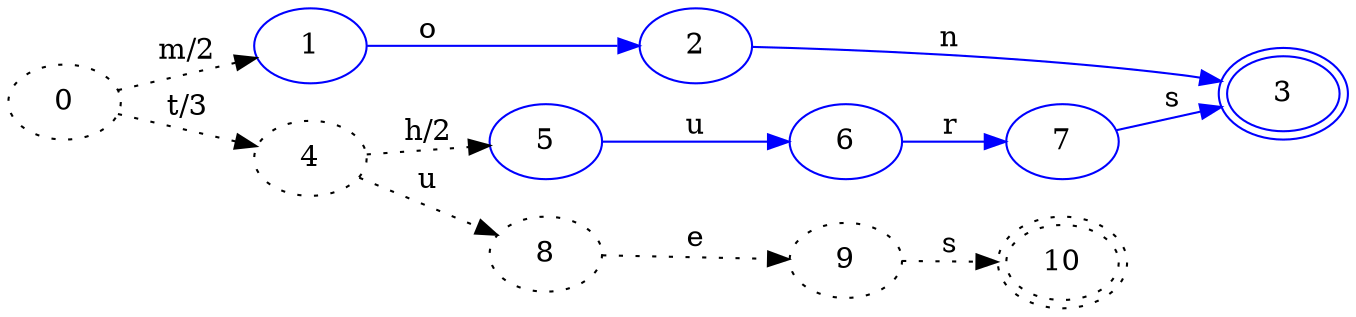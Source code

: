 digraph automaton {
  labelloc="l";
  labeljust="l";
  rankdir="LR";

  0 -> 1 [label="m/2",style="dotted"];
  1 -> 2 [label="o",color="blue"];
  2 -> 3 [label="n",color="blue"];
  3 [peripheries=2];

  0 -> 4 [label="t/3",style="dotted"];
  4 -> 5 [label="h/2",style="dotted"];
  5 -> 6 [label="u",color="blue"];
  6 -> 7 [label="r",color="blue"];
  7 -> 3 [label="s",color="blue"];

  4 -> 8 [label="u",style="dotted"];
  8 -> 9 [label="e",style="dotted"];
  9 -> 10 [label="s",style="dotted"];
  10 [peripheries=2];

  1,2,3,5,6,7 [color="blue"];
  0,4,8,9,10 [style="dotted"];
}
